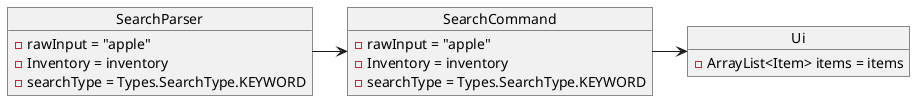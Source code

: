 @startuml
'https://plantuml.com/object-diagram

object SearchParser{
    - rawInput = "apple"
    - Inventory = inventory
    - searchType = Types.SearchType.KEYWORD
}

object SearchCommand{
    - rawInput = "apple"
    - Inventory = inventory
    - searchType = Types.SearchType.KEYWORD
}

object Ui{
    - ArrayList<Item> items = items
}

SearchParser -> SearchCommand
SearchCommand -> Ui

@enduml
